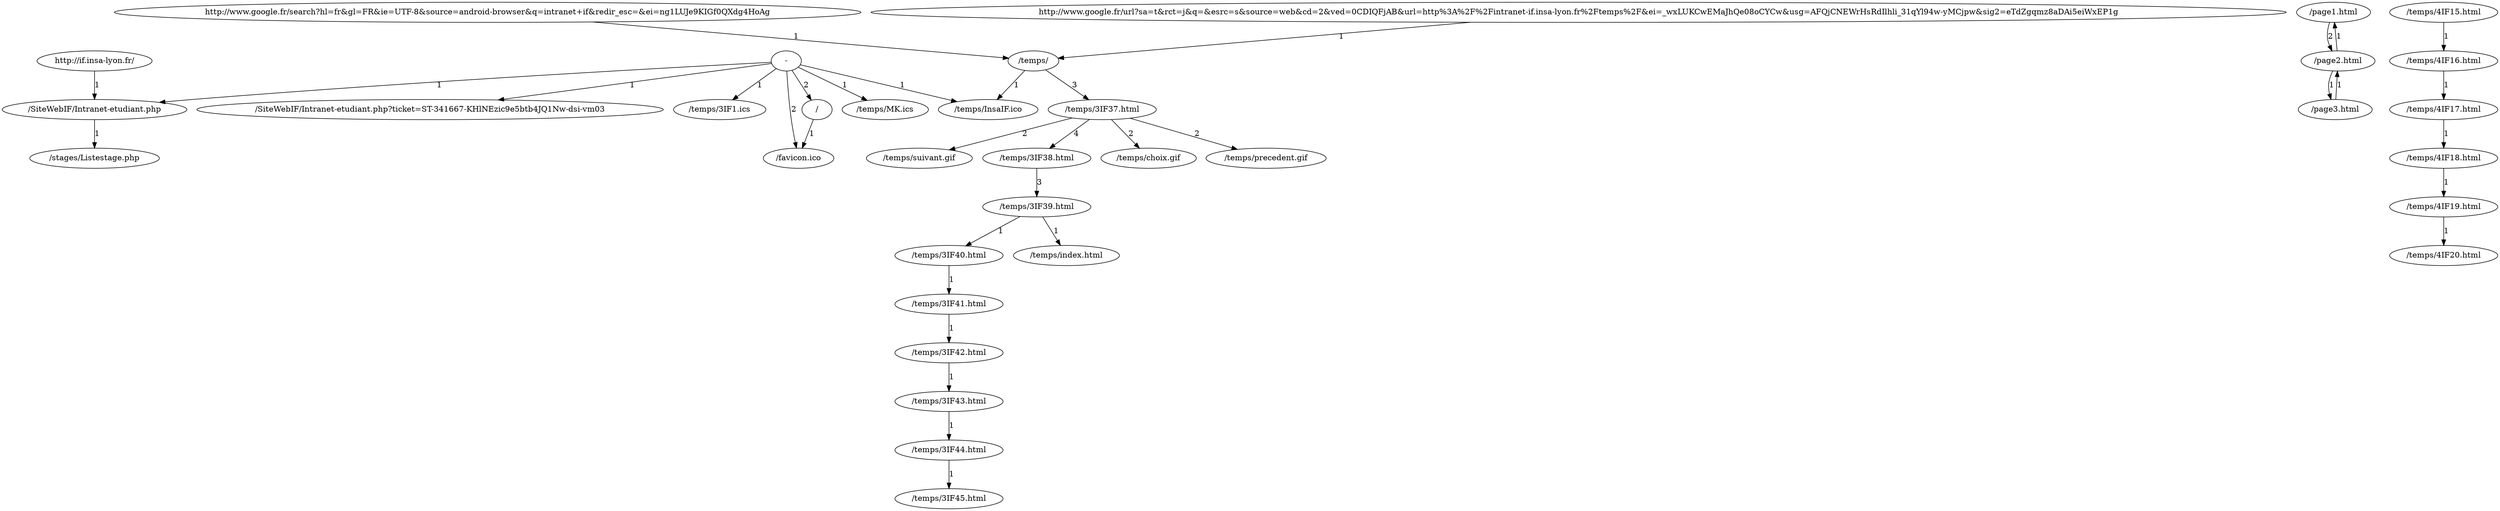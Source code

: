 digraph {
node0 [label = "/"];
node1 [label = "-"];
node2 [label = "/SiteWebIF/Intranet-etudiant.php"];
node3 [label = "http://if.insa-lyon.fr/"];
node4 [label = "/SiteWebIF/Intranet-etudiant.php?ticket=ST-341667-KHlNEzic9e5btb4JQ1Nw-dsi-vm03"];
node5 [label = "/favicon.ico"];
node6 [label = "/page1.html"];
node7 [label = "/page2.html"];
node8 [label = "/page3.html"];
node9 [label = "/stages/Listestage.php"];
node10 [label = "/temps/"];
node11 [label = "http://www.google.fr/search?hl=fr&gl=FR&ie=UTF-8&source=android-browser&q=intranet+if&redir_esc=&ei=ng1LUJe9KIGf0QXdg4HoAg"];
node12 [label = "http://www.google.fr/url?sa=t&rct=j&q=&esrc=s&source=web&cd=2&ved=0CDIQFjAB&url=http%3A%2F%2Fintranet-if.insa-lyon.fr%2Ftemps%2F&ei=_wxLUKCwEMaJhQe08oCYCw&usg=AFQjCNEWrHsRdIlhli_31qYl94w-yMCjpw&sig2=eTdZgqmz8aDAi5eiWxEP1g"];
node13 [label = "/temps/3IF1.ics"];
node14 [label = "/temps/3IF37.html"];
node15 [label = "/temps/3IF38.html"];
node16 [label = "/temps/3IF39.html"];
node17 [label = "/temps/3IF40.html"];
node18 [label = "/temps/3IF41.html"];
node19 [label = "/temps/3IF42.html"];
node20 [label = "/temps/3IF43.html"];
node21 [label = "/temps/3IF44.html"];
node22 [label = "/temps/3IF45.html"];
node23 [label = "/temps/4IF16.html"];
node24 [label = "/temps/4IF15.html"];
node25 [label = "/temps/4IF17.html"];
node26 [label = "/temps/4IF18.html"];
node27 [label = "/temps/4IF19.html"];
node28 [label = "/temps/4IF20.html"];
node29 [label = "/temps/InsaIF.ico"];
node30 [label = "/temps/MK.ics"];
node31 [label = "/temps/choix.gif"];
node32 [label = "/temps/index.html"];
node33 [label = "/temps/precedent.gif"];
node34 [label = "/temps/suivant.gif"];
node1 -> node2[label = 1];
node3 -> node2[label = 1];
node1 -> node4[label = 1];
node0 -> node5[label = 1];
node7 -> node6[label = 1];
node8 -> node7[label = 1];
node7 -> node8[label = 1];
node2 -> node9[label = 1];
node11 -> node10[label = 1];
node12 -> node10[label = 1];
node1 -> node13[label = 1];
node16 -> node17[label = 1];
node17 -> node18[label = 1];
node18 -> node19[label = 1];
node19 -> node20[label = 1];
node20 -> node21[label = 1];
node21 -> node22[label = 1];
node24 -> node23[label = 1];
node23 -> node25[label = 1];
node25 -> node26[label = 1];
node26 -> node27[label = 1];
node27 -> node28[label = 1];
node1 -> node29[label = 1];
node10 -> node29[label = 1];
node1 -> node30[label = 1];
node16 -> node32[label = 1];
node1 -> node0[label = 2];
node1 -> node5[label = 2];
node6 -> node7[label = 2];
node14 -> node31[label = 2];
node14 -> node33[label = 2];
node14 -> node34[label = 2];
node10 -> node14[label = 3];
node15 -> node16[label = 3];
node14 -> node15[label = 4];
}
